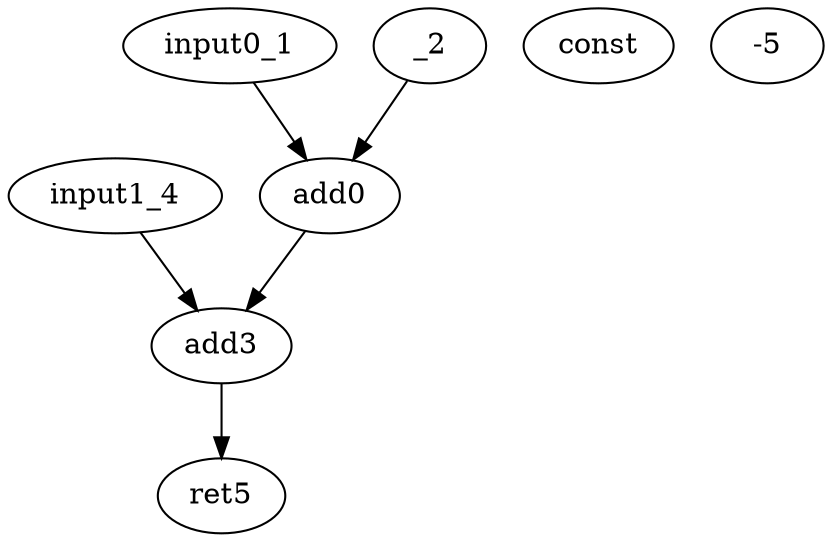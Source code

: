 digraph G {
add0[opcode=add];
input0_1[opcode=input];
const-5_2[opcode=const];
add3[opcode=add];
input1_4[opcode=input];
ret5[opcode=output];
add0->add3[operand=0]; //add->add
input0_1->add0[operand=0]; //input0_->add
const-5_2->add0[operand=1]; //const-5_->add
add3->ret5[operand=0]; //add->ret
input1_4->add3[operand=1]; //input1_->add
}
